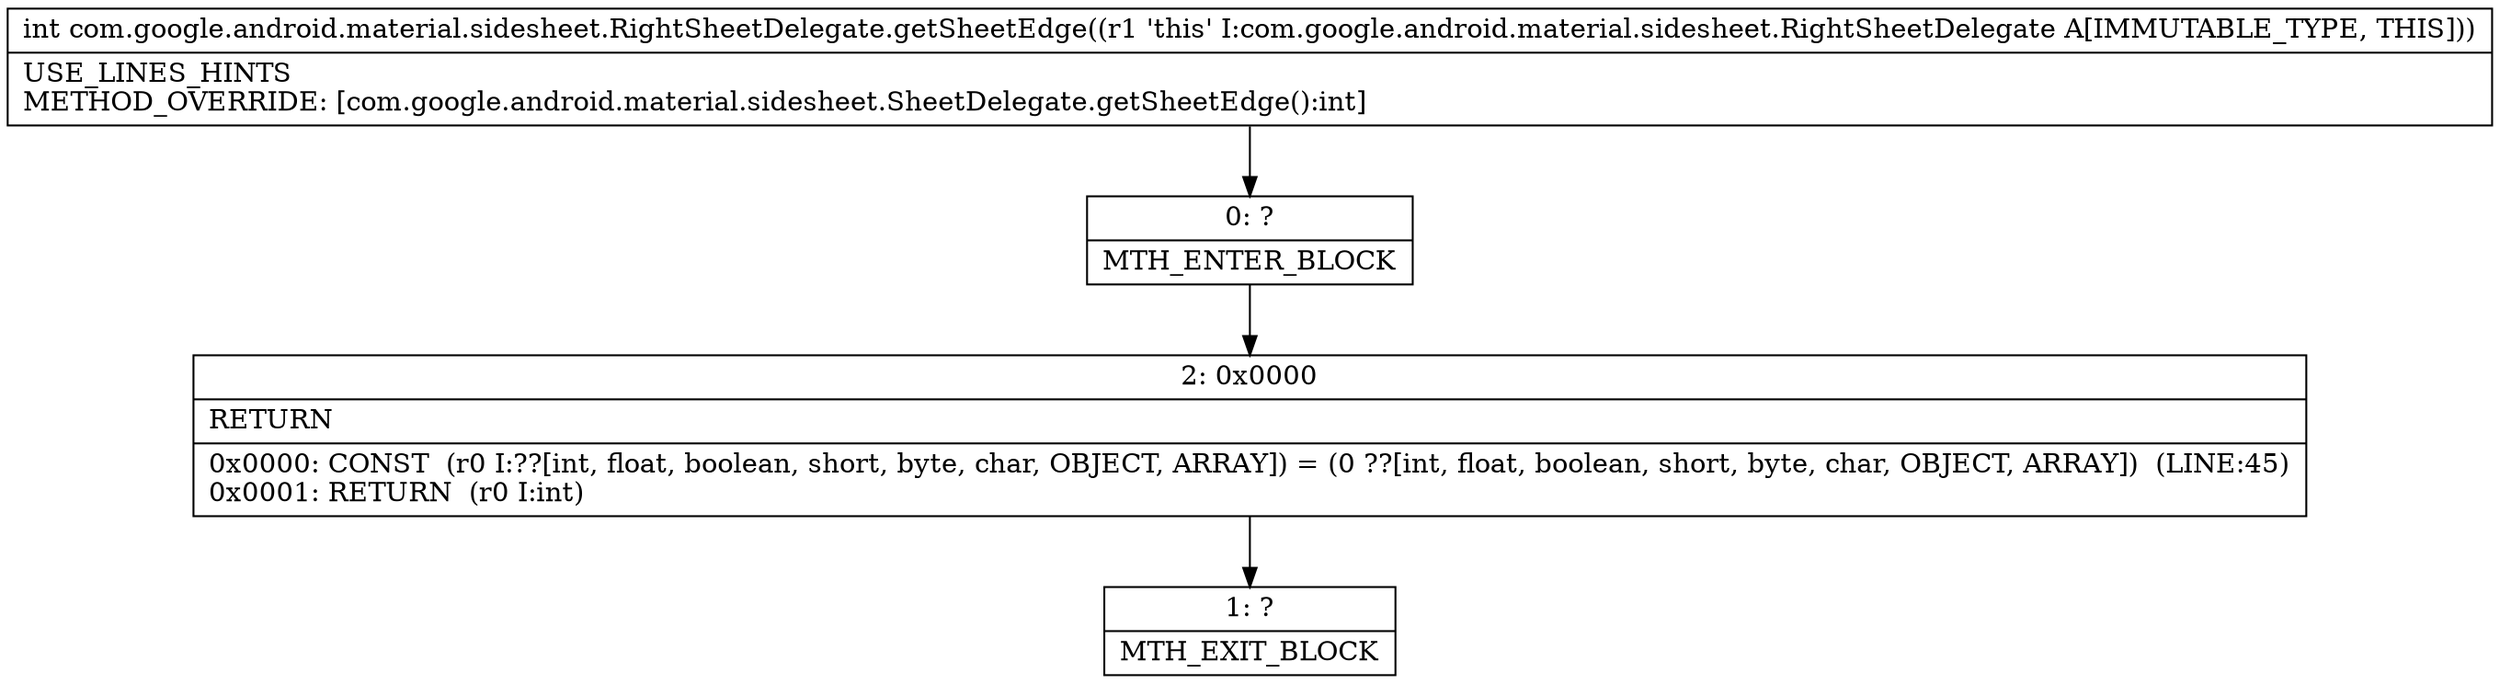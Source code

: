 digraph "CFG forcom.google.android.material.sidesheet.RightSheetDelegate.getSheetEdge()I" {
Node_0 [shape=record,label="{0\:\ ?|MTH_ENTER_BLOCK\l}"];
Node_2 [shape=record,label="{2\:\ 0x0000|RETURN\l|0x0000: CONST  (r0 I:??[int, float, boolean, short, byte, char, OBJECT, ARRAY]) = (0 ??[int, float, boolean, short, byte, char, OBJECT, ARRAY])  (LINE:45)\l0x0001: RETURN  (r0 I:int) \l}"];
Node_1 [shape=record,label="{1\:\ ?|MTH_EXIT_BLOCK\l}"];
MethodNode[shape=record,label="{int com.google.android.material.sidesheet.RightSheetDelegate.getSheetEdge((r1 'this' I:com.google.android.material.sidesheet.RightSheetDelegate A[IMMUTABLE_TYPE, THIS]))  | USE_LINES_HINTS\lMETHOD_OVERRIDE: [com.google.android.material.sidesheet.SheetDelegate.getSheetEdge():int]\l}"];
MethodNode -> Node_0;Node_0 -> Node_2;
Node_2 -> Node_1;
}

